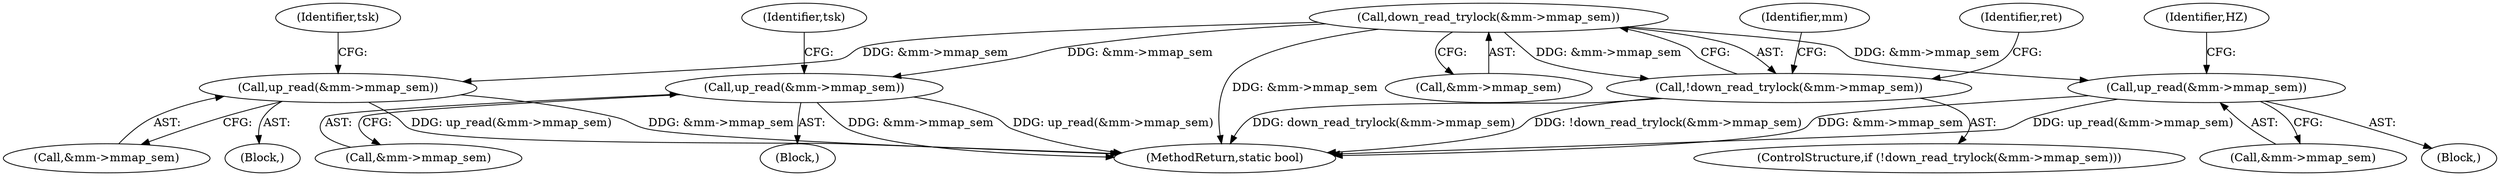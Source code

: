 digraph "0_linux_687cb0884a714ff484d038e9190edc874edcf146@API" {
"1000120" [label="(Call,down_read_trylock(&mm->mmap_sem))"];
"1000119" [label="(Call,!down_read_trylock(&mm->mmap_sem))"];
"1000138" [label="(Call,up_read(&mm->mmap_sem))"];
"1000154" [label="(Call,up_read(&mm->mmap_sem))"];
"1000252" [label="(Call,up_read(&mm->mmap_sem))"];
"1000161" [label="(Identifier,tsk)"];
"1000120" [label="(Call,down_read_trylock(&mm->mmap_sem))"];
"1000137" [label="(Block,)"];
"1000127" [label="(Identifier,ret)"];
"1000259" [label="(Identifier,tsk)"];
"1000252" [label="(Call,up_read(&mm->mmap_sem))"];
"1000136" [label="(Identifier,mm)"];
"1000118" [label="(ControlStructure,if (!down_read_trylock(&mm->mmap_sem)))"];
"1000144" [label="(Identifier,HZ)"];
"1000121" [label="(Call,&mm->mmap_sem)"];
"1000119" [label="(Call,!down_read_trylock(&mm->mmap_sem))"];
"1000154" [label="(Call,up_read(&mm->mmap_sem))"];
"1000108" [label="(Block,)"];
"1000153" [label="(Block,)"];
"1000253" [label="(Call,&mm->mmap_sem)"];
"1000139" [label="(Call,&mm->mmap_sem)"];
"1000267" [label="(MethodReturn,static bool)"];
"1000155" [label="(Call,&mm->mmap_sem)"];
"1000138" [label="(Call,up_read(&mm->mmap_sem))"];
"1000120" -> "1000119"  [label="AST: "];
"1000120" -> "1000121"  [label="CFG: "];
"1000121" -> "1000120"  [label="AST: "];
"1000119" -> "1000120"  [label="CFG: "];
"1000120" -> "1000267"  [label="DDG: &mm->mmap_sem"];
"1000120" -> "1000119"  [label="DDG: &mm->mmap_sem"];
"1000120" -> "1000138"  [label="DDG: &mm->mmap_sem"];
"1000120" -> "1000154"  [label="DDG: &mm->mmap_sem"];
"1000120" -> "1000252"  [label="DDG: &mm->mmap_sem"];
"1000119" -> "1000118"  [label="AST: "];
"1000127" -> "1000119"  [label="CFG: "];
"1000136" -> "1000119"  [label="CFG: "];
"1000119" -> "1000267"  [label="DDG: down_read_trylock(&mm->mmap_sem)"];
"1000119" -> "1000267"  [label="DDG: !down_read_trylock(&mm->mmap_sem)"];
"1000138" -> "1000137"  [label="AST: "];
"1000138" -> "1000139"  [label="CFG: "];
"1000139" -> "1000138"  [label="AST: "];
"1000144" -> "1000138"  [label="CFG: "];
"1000138" -> "1000267"  [label="DDG: &mm->mmap_sem"];
"1000138" -> "1000267"  [label="DDG: up_read(&mm->mmap_sem)"];
"1000154" -> "1000153"  [label="AST: "];
"1000154" -> "1000155"  [label="CFG: "];
"1000155" -> "1000154"  [label="AST: "];
"1000161" -> "1000154"  [label="CFG: "];
"1000154" -> "1000267"  [label="DDG: &mm->mmap_sem"];
"1000154" -> "1000267"  [label="DDG: up_read(&mm->mmap_sem)"];
"1000252" -> "1000108"  [label="AST: "];
"1000252" -> "1000253"  [label="CFG: "];
"1000253" -> "1000252"  [label="AST: "];
"1000259" -> "1000252"  [label="CFG: "];
"1000252" -> "1000267"  [label="DDG: &mm->mmap_sem"];
"1000252" -> "1000267"  [label="DDG: up_read(&mm->mmap_sem)"];
}
